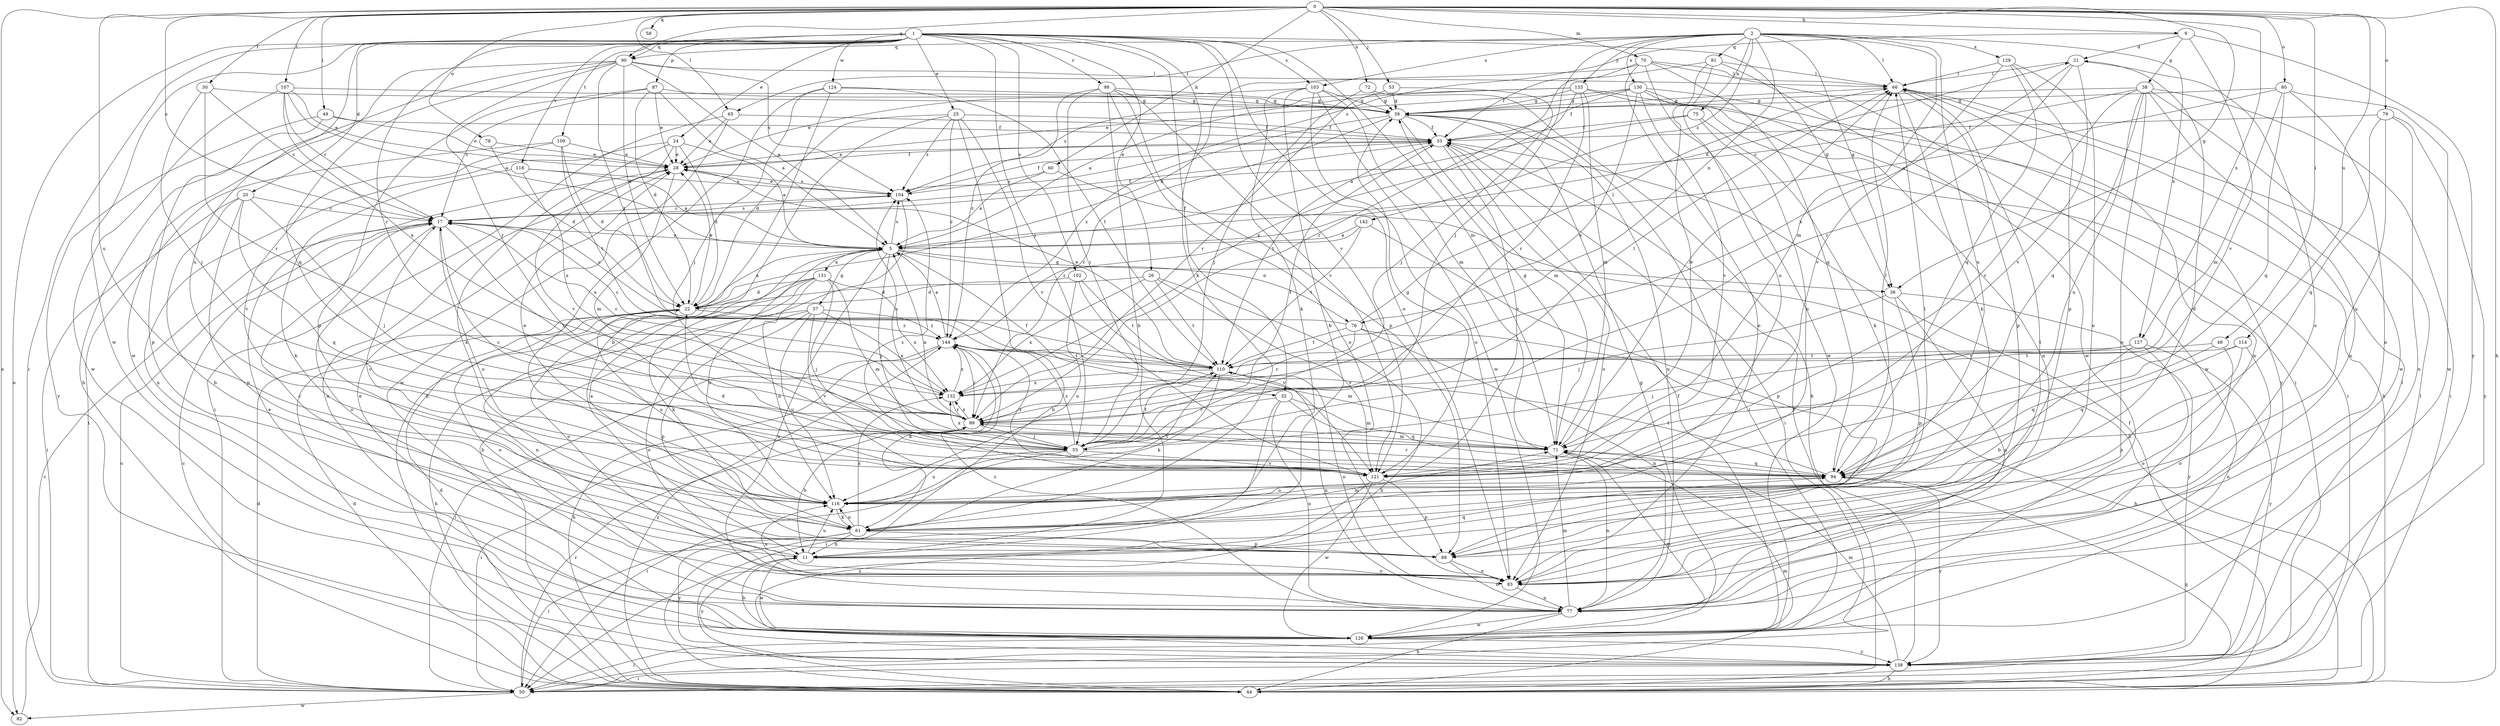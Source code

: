 strict digraph  {
0;
1;
2;
5;
9;
11;
17;
20;
21;
22;
24;
25;
26;
28;
30;
32;
33;
36;
37;
38;
39;
44;
48;
49;
50;
53;
55;
58;
60;
61;
65;
66;
70;
71;
72;
75;
76;
77;
78;
79;
80;
82;
83;
87;
88;
90;
91;
94;
98;
99;
102;
103;
104;
107;
109;
110;
114;
116;
118;
121;
124;
126;
127;
129;
130;
131;
132;
133;
138;
142;
144;
0 -> 9  [label=b];
0 -> 17  [label=c];
0 -> 30  [label=f];
0 -> 36  [label=g];
0 -> 44  [label=h];
0 -> 48  [label=i];
0 -> 49  [label=i];
0 -> 53  [label=j];
0 -> 58  [label=k];
0 -> 60  [label=k];
0 -> 65  [label=l];
0 -> 70  [label=m];
0 -> 72  [label=n];
0 -> 78  [label=o];
0 -> 79  [label=o];
0 -> 80  [label=o];
0 -> 82  [label=o];
0 -> 90  [label=q];
0 -> 107  [label=t];
0 -> 114  [label=u];
0 -> 116  [label=u];
0 -> 127  [label=x];
1 -> 20  [label=d];
1 -> 24  [label=e];
1 -> 25  [label=e];
1 -> 26  [label=e];
1 -> 32  [label=f];
1 -> 36  [label=g];
1 -> 50  [label=i];
1 -> 55  [label=j];
1 -> 61  [label=k];
1 -> 71  [label=m];
1 -> 82  [label=o];
1 -> 83  [label=o];
1 -> 87  [label=p];
1 -> 90  [label=q];
1 -> 98  [label=r];
1 -> 99  [label=r];
1 -> 102  [label=s];
1 -> 103  [label=s];
1 -> 109  [label=t];
1 -> 116  [label=u];
1 -> 118  [label=v];
1 -> 121  [label=v];
1 -> 124  [label=w];
1 -> 126  [label=w];
2 -> 36  [label=g];
2 -> 55  [label=j];
2 -> 65  [label=l];
2 -> 66  [label=l];
2 -> 71  [label=m];
2 -> 75  [label=n];
2 -> 76  [label=n];
2 -> 90  [label=q];
2 -> 91  [label=q];
2 -> 103  [label=s];
2 -> 116  [label=u];
2 -> 127  [label=x];
2 -> 129  [label=x];
2 -> 130  [label=x];
2 -> 133  [label=y];
2 -> 142  [label=z];
5 -> 21  [label=d];
5 -> 32  [label=f];
5 -> 36  [label=g];
5 -> 37  [label=g];
5 -> 55  [label=j];
5 -> 76  [label=n];
5 -> 77  [label=n];
5 -> 104  [label=s];
5 -> 116  [label=u];
5 -> 131  [label=x];
9 -> 21  [label=d];
9 -> 38  [label=g];
9 -> 104  [label=s];
9 -> 121  [label=v];
9 -> 138  [label=y];
11 -> 17  [label=c];
11 -> 21  [label=d];
11 -> 83  [label=o];
11 -> 94  [label=q];
11 -> 116  [label=u];
11 -> 126  [label=w];
11 -> 138  [label=y];
17 -> 5  [label=a];
17 -> 33  [label=f];
17 -> 83  [label=o];
17 -> 99  [label=r];
17 -> 104  [label=s];
17 -> 116  [label=u];
20 -> 11  [label=b];
20 -> 17  [label=c];
20 -> 50  [label=i];
20 -> 55  [label=j];
20 -> 88  [label=p];
20 -> 94  [label=q];
21 -> 66  [label=l];
21 -> 83  [label=o];
21 -> 99  [label=r];
21 -> 121  [label=v];
21 -> 132  [label=x];
22 -> 5  [label=a];
22 -> 28  [label=e];
22 -> 83  [label=o];
22 -> 116  [label=u];
22 -> 144  [label=z];
24 -> 5  [label=a];
24 -> 22  [label=d];
24 -> 28  [label=e];
24 -> 61  [label=k];
24 -> 77  [label=n];
24 -> 121  [label=v];
25 -> 11  [label=b];
25 -> 22  [label=d];
25 -> 33  [label=f];
25 -> 44  [label=h];
25 -> 104  [label=s];
25 -> 121  [label=v];
25 -> 144  [label=z];
26 -> 22  [label=d];
26 -> 44  [label=h];
26 -> 110  [label=t];
26 -> 121  [label=v];
26 -> 132  [label=x];
28 -> 33  [label=f];
28 -> 71  [label=m];
28 -> 77  [label=n];
28 -> 104  [label=s];
30 -> 17  [label=c];
30 -> 39  [label=g];
30 -> 55  [label=j];
30 -> 99  [label=r];
32 -> 50  [label=i];
32 -> 71  [label=m];
32 -> 77  [label=n];
32 -> 94  [label=q];
32 -> 99  [label=r];
33 -> 28  [label=e];
33 -> 50  [label=i];
33 -> 83  [label=o];
33 -> 110  [label=t];
33 -> 121  [label=v];
36 -> 55  [label=j];
36 -> 77  [label=n];
36 -> 88  [label=p];
36 -> 138  [label=y];
37 -> 44  [label=h];
37 -> 83  [label=o];
37 -> 88  [label=p];
37 -> 116  [label=u];
37 -> 121  [label=v];
37 -> 132  [label=x];
37 -> 144  [label=z];
38 -> 17  [label=c];
38 -> 39  [label=g];
38 -> 50  [label=i];
38 -> 77  [label=n];
38 -> 83  [label=o];
38 -> 94  [label=q];
38 -> 116  [label=u];
38 -> 121  [label=v];
38 -> 126  [label=w];
39 -> 33  [label=f];
39 -> 50  [label=i];
39 -> 71  [label=m];
39 -> 77  [label=n];
39 -> 99  [label=r];
39 -> 144  [label=z];
44 -> 17  [label=c];
44 -> 22  [label=d];
44 -> 33  [label=f];
44 -> 71  [label=m];
44 -> 94  [label=q];
44 -> 144  [label=z];
48 -> 83  [label=o];
48 -> 94  [label=q];
48 -> 110  [label=t];
49 -> 28  [label=e];
49 -> 33  [label=f];
49 -> 88  [label=p];
49 -> 138  [label=y];
50 -> 17  [label=c];
50 -> 22  [label=d];
50 -> 66  [label=l];
50 -> 99  [label=r];
50 -> 82  [label=w];
53 -> 39  [label=g];
53 -> 55  [label=j];
53 -> 99  [label=r];
55 -> 17  [label=c];
55 -> 33  [label=f];
55 -> 50  [label=i];
55 -> 110  [label=t];
55 -> 116  [label=u];
55 -> 121  [label=v];
55 -> 144  [label=z];
60 -> 5  [label=a];
60 -> 44  [label=h];
60 -> 104  [label=s];
61 -> 5  [label=a];
61 -> 11  [label=b];
61 -> 50  [label=i];
61 -> 66  [label=l];
61 -> 71  [label=m];
61 -> 88  [label=p];
61 -> 116  [label=u];
61 -> 132  [label=x];
61 -> 138  [label=y];
65 -> 28  [label=e];
65 -> 33  [label=f];
65 -> 50  [label=i];
65 -> 126  [label=w];
66 -> 39  [label=g];
66 -> 61  [label=k];
66 -> 77  [label=n];
66 -> 88  [label=p];
70 -> 22  [label=d];
70 -> 33  [label=f];
70 -> 50  [label=i];
70 -> 66  [label=l];
70 -> 83  [label=o];
70 -> 94  [label=q];
70 -> 126  [label=w];
71 -> 39  [label=g];
71 -> 66  [label=l];
71 -> 77  [label=n];
71 -> 94  [label=q];
71 -> 132  [label=x];
72 -> 39  [label=g];
72 -> 44  [label=h];
72 -> 55  [label=j];
75 -> 5  [label=a];
75 -> 33  [label=f];
75 -> 61  [label=k];
75 -> 116  [label=u];
76 -> 17  [label=c];
76 -> 44  [label=h];
76 -> 66  [label=l];
76 -> 77  [label=n];
76 -> 99  [label=r];
76 -> 110  [label=t];
77 -> 28  [label=e];
77 -> 44  [label=h];
77 -> 71  [label=m];
77 -> 126  [label=w];
77 -> 144  [label=z];
78 -> 22  [label=d];
78 -> 28  [label=e];
79 -> 33  [label=f];
79 -> 77  [label=n];
79 -> 94  [label=q];
79 -> 116  [label=u];
79 -> 138  [label=y];
80 -> 5  [label=a];
80 -> 39  [label=g];
80 -> 71  [label=m];
80 -> 83  [label=o];
80 -> 94  [label=q];
80 -> 126  [label=w];
82 -> 17  [label=c];
83 -> 66  [label=l];
83 -> 77  [label=n];
83 -> 116  [label=u];
87 -> 5  [label=a];
87 -> 17  [label=c];
87 -> 22  [label=d];
87 -> 28  [label=e];
87 -> 39  [label=g];
87 -> 88  [label=p];
88 -> 77  [label=n];
88 -> 83  [label=o];
90 -> 5  [label=a];
90 -> 22  [label=d];
90 -> 44  [label=h];
90 -> 66  [label=l];
90 -> 94  [label=q];
90 -> 99  [label=r];
90 -> 104  [label=s];
90 -> 110  [label=t];
90 -> 126  [label=w];
91 -> 66  [label=l];
91 -> 99  [label=r];
91 -> 116  [label=u];
91 -> 121  [label=v];
91 -> 126  [label=w];
94 -> 22  [label=d];
94 -> 66  [label=l];
94 -> 99  [label=r];
94 -> 110  [label=t];
94 -> 116  [label=u];
94 -> 138  [label=y];
98 -> 11  [label=b];
98 -> 39  [label=g];
98 -> 55  [label=j];
98 -> 83  [label=o];
98 -> 88  [label=p];
98 -> 121  [label=v];
98 -> 144  [label=z];
99 -> 5  [label=a];
99 -> 11  [label=b];
99 -> 50  [label=i];
99 -> 55  [label=j];
99 -> 66  [label=l];
99 -> 71  [label=m];
99 -> 104  [label=s];
99 -> 132  [label=x];
102 -> 22  [label=d];
102 -> 110  [label=t];
102 -> 116  [label=u];
102 -> 121  [label=v];
103 -> 11  [label=b];
103 -> 28  [label=e];
103 -> 39  [label=g];
103 -> 61  [label=k];
103 -> 71  [label=m];
103 -> 83  [label=o];
103 -> 126  [label=w];
104 -> 17  [label=c];
104 -> 28  [label=e];
104 -> 33  [label=f];
104 -> 44  [label=h];
107 -> 5  [label=a];
107 -> 17  [label=c];
107 -> 28  [label=e];
107 -> 39  [label=g];
107 -> 126  [label=w];
107 -> 132  [label=x];
109 -> 22  [label=d];
109 -> 28  [label=e];
109 -> 50  [label=i];
109 -> 110  [label=t];
109 -> 121  [label=v];
110 -> 17  [label=c];
110 -> 28  [label=e];
110 -> 61  [label=k];
110 -> 77  [label=n];
110 -> 83  [label=o];
110 -> 132  [label=x];
114 -> 77  [label=n];
114 -> 88  [label=p];
114 -> 94  [label=q];
114 -> 110  [label=t];
116 -> 17  [label=c];
116 -> 61  [label=k];
116 -> 110  [label=t];
118 -> 5  [label=a];
118 -> 61  [label=k];
118 -> 104  [label=s];
118 -> 132  [label=x];
121 -> 28  [label=e];
121 -> 39  [label=g];
121 -> 88  [label=p];
121 -> 104  [label=s];
121 -> 126  [label=w];
121 -> 138  [label=y];
121 -> 144  [label=z];
124 -> 39  [label=g];
124 -> 44  [label=h];
124 -> 55  [label=j];
124 -> 110  [label=t];
124 -> 116  [label=u];
126 -> 11  [label=b];
126 -> 28  [label=e];
126 -> 33  [label=f];
126 -> 39  [label=g];
126 -> 50  [label=i];
126 -> 71  [label=m];
126 -> 138  [label=y];
127 -> 11  [label=b];
127 -> 55  [label=j];
127 -> 83  [label=o];
127 -> 110  [label=t];
127 -> 138  [label=y];
129 -> 66  [label=l];
129 -> 83  [label=o];
129 -> 88  [label=p];
129 -> 94  [label=q];
129 -> 121  [label=v];
130 -> 28  [label=e];
130 -> 33  [label=f];
130 -> 39  [label=g];
130 -> 77  [label=n];
130 -> 121  [label=v];
130 -> 126  [label=w];
130 -> 132  [label=x];
130 -> 138  [label=y];
131 -> 22  [label=d];
131 -> 55  [label=j];
131 -> 61  [label=k];
131 -> 71  [label=m];
131 -> 77  [label=n];
131 -> 83  [label=o];
131 -> 116  [label=u];
131 -> 132  [label=x];
132 -> 17  [label=c];
132 -> 99  [label=r];
132 -> 144  [label=z];
133 -> 5  [label=a];
133 -> 39  [label=g];
133 -> 44  [label=h];
133 -> 50  [label=i];
133 -> 71  [label=m];
133 -> 99  [label=r];
133 -> 104  [label=s];
133 -> 132  [label=x];
138 -> 22  [label=d];
138 -> 33  [label=f];
138 -> 44  [label=h];
138 -> 50  [label=i];
138 -> 66  [label=l];
138 -> 71  [label=m];
142 -> 5  [label=a];
142 -> 88  [label=p];
142 -> 110  [label=t];
142 -> 144  [label=z];
144 -> 5  [label=a];
144 -> 44  [label=h];
144 -> 50  [label=i];
144 -> 61  [label=k];
144 -> 71  [label=m];
144 -> 99  [label=r];
144 -> 110  [label=t];
}
